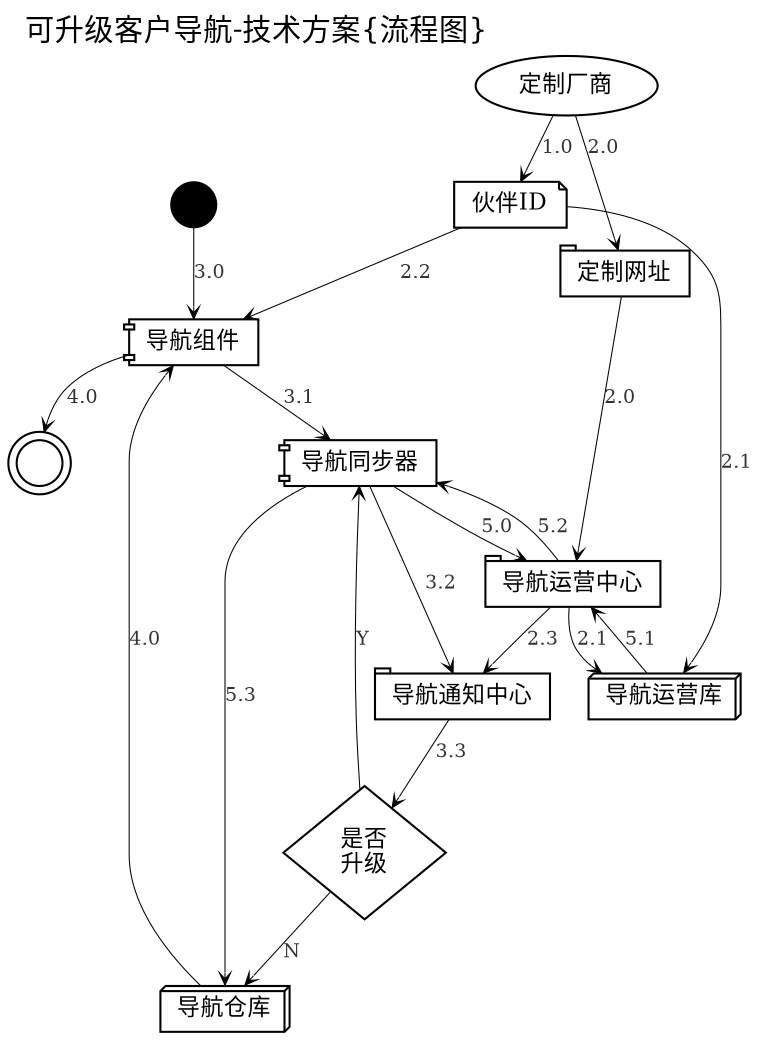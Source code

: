     /*生成命令:
$ dot -Tpng lb_nav_platform_up.dot -o lb_nav_platform_up.png

 -Tcmapx -o lb-crx-roles.map
    全局设定
    plaintext
{{{#!GraphViz dot
        ,fontname="WenQuanYi Micro Hei"
    */

digraph G4lb_nav_platform_up {
    /*全局设定*/
    graph [label="可升级客户导航-技术方案{流程图}"
        ,fontsize=14.0
        ,labeljust="l",labelloc="t",center=1
        ,ranksep=0.3,center=1,ratio=compress
        ,rankdir=TB
        ];

    node[fontsize=11.0,height=0.3
        ,shape=component 
        ];

    edge [fontsize=9.0,fontcolor="#333333"
        ,arrowsize=0.6,arrowhead=vee,arrowtail=none
        ,style="setlinewidth(0.5)"
        ];
/*
    src [label="源码",shape=ellipse,style="filled,dashed,setlinewidth(5)"
        ,color="#333333",fillcolor=dimgray
        ,URL="http://code.google.com/p/zoomquiet/source/browse/dot/obp/csdndr1-km.dot?repo=tangle"];
    /*图元声明
    start       [label="流程开始/结束",shape=point];
    end         [label="",shape=doublecircle,fillcolor=red];

    box         [label="实体/对象",shape=box];
    ellipse     [label="行动/节点",shape=ellipse];
    egg         [label="用户/人物",shape=egg];
    plaintext   [label="状态/属性",shape=plaintext,fillcolor=whitesmoke];
    diamond     [label="判别",shape=diamond];
    note        [label="注释",shape=note];
    tab         [label="目录/模块",shape=tab];
    db          [label="数据库",shape=box3d];
    component   [label="主机/组件",shape=component];
  ,style="rounded,dotted"];
*/

    start       [label="流程开始",shape=point];
    end         [label="",shape=doublecircle,fillcolor=red];

    LB_NAV [label="导航组件"];
        NAV_DB [label="导航仓库",shape=box3d];
        LB_SYNC [label="导航同步器"];

    IS_UP [label="是否\n升级",shape=diamond];

    SRV_NOTI [label="导航通知中心",shape=tab];
    SRV_NAV [label="导航运营中心",shape=tab];
    SRV_DB [label="导航运营库",shape=box3d];
        CUS_ID [label="伙伴ID",shape=note];
    
    CUS_NAV [label="定制厂商",shape=ellipse];
        CUS_URI [label="定制网址",shape=tab];


    /*图例关系
    srvPUB->installer [label="2.0",style="dotted"];
    */

    CUS_NAV->CUS_ID [label="1.0"];

    CUS_NAV->CUS_URI->SRV_NAV [label="2.0"];
        {SRV_NAV CUS_ID}->SRV_DB [label="2.1"];
        CUS_ID->LB_NAV[label="2.2"];
        SRV_NAV->SRV_NOTI [label="2.3"];

    start->LB_NAV [label="3.0"];
        LB_NAV->LB_SYNC [label="3.1"];
        LB_SYNC->SRV_NOTI [label="3.2"];
        SRV_NOTI->IS_UP [label="3.3"];
    IS_UP->NAV_DB [label="N"];
        NAV_DB->LB_NAV->end [label="4.0"];    
    IS_UP->LB_SYNC [label="Y"];
        LB_SYNC->SRV_NAV [label="5.0"];
        SRV_DB->SRV_NAV [label="5.1"];
        SRV_NAV->LB_SYNC [label="5.2"];
        LB_SYNC->NAV_DB [label="5.3"];
        


/*
    { rank=same; PUB    srvA srvB srvN; }
    { rank=same; DL     installer; }
    { rank=same; CHK    chker; }
    { rank=same; DONE   bkStore; }

    PUB[label="发布阶段",shape=plaintext];
    DL[label="下载阶段",shape=plaintext];
    CHK[label="检查阶段",shape=plaintext];
    DONE[label="完成阶段",shape=plaintext];
        PUB->DL->CHK->DONE;

        srvPUB->srvAC;
        srvA->srvB->srvN;
*/
    edge [style=invis];
}

